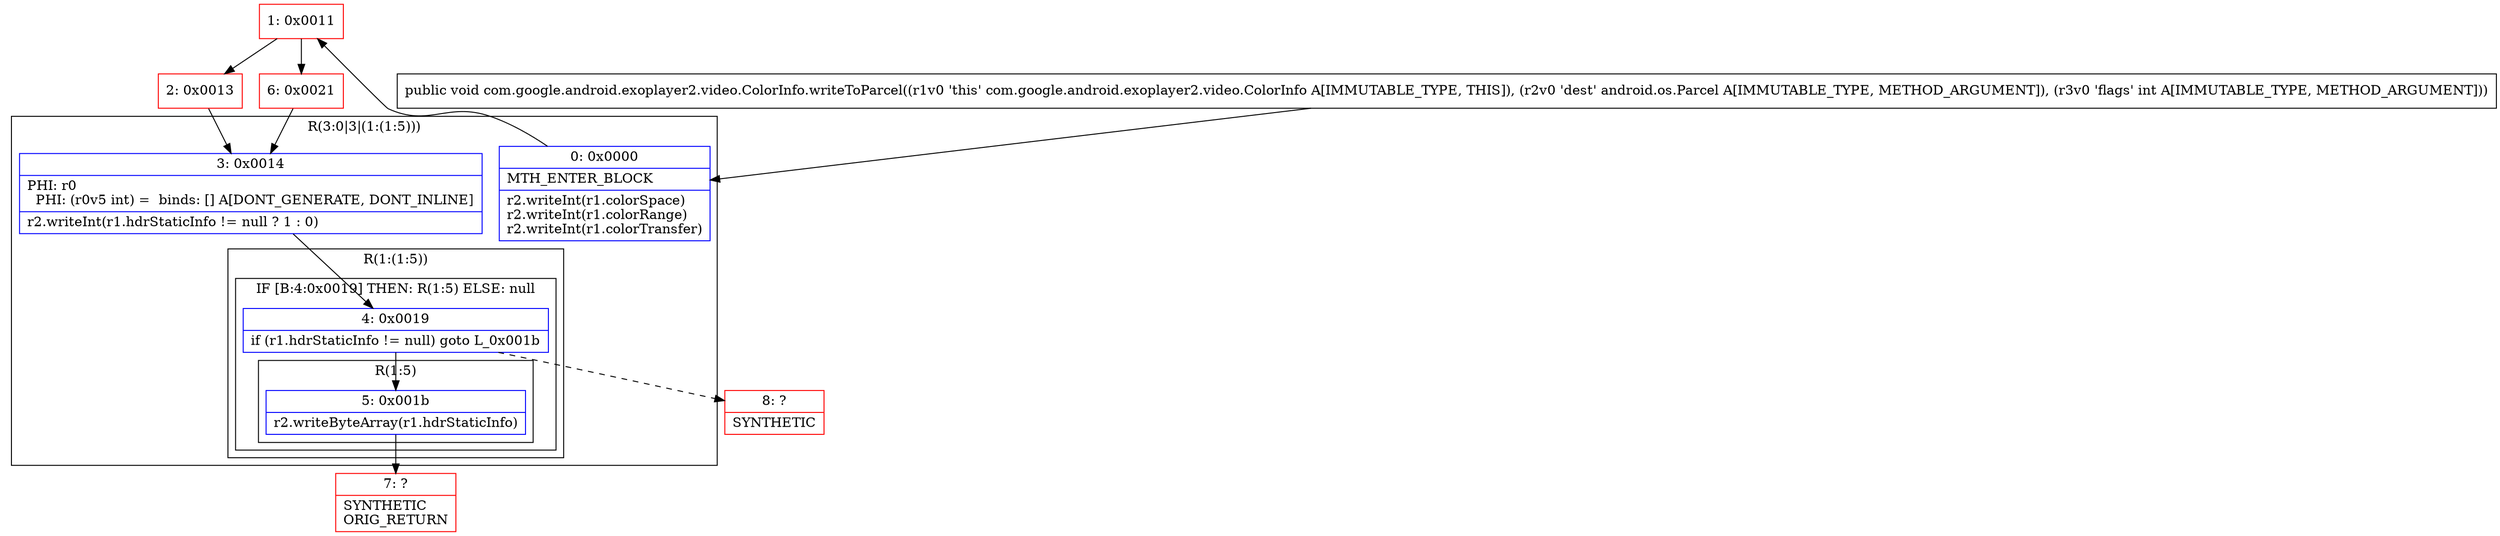 digraph "CFG forcom.google.android.exoplayer2.video.ColorInfo.writeToParcel(Landroid\/os\/Parcel;I)V" {
subgraph cluster_Region_587274713 {
label = "R(3:0|3|(1:(1:5)))";
node [shape=record,color=blue];
Node_0 [shape=record,label="{0\:\ 0x0000|MTH_ENTER_BLOCK\l|r2.writeInt(r1.colorSpace)\lr2.writeInt(r1.colorRange)\lr2.writeInt(r1.colorTransfer)\l}"];
Node_3 [shape=record,label="{3\:\ 0x0014|PHI: r0 \l  PHI: (r0v5 int) =  binds: [] A[DONT_GENERATE, DONT_INLINE]\l|r2.writeInt(r1.hdrStaticInfo != null ? 1 : 0)\l}"];
subgraph cluster_Region_982575706 {
label = "R(1:(1:5))";
node [shape=record,color=blue];
subgraph cluster_IfRegion_876510135 {
label = "IF [B:4:0x0019] THEN: R(1:5) ELSE: null";
node [shape=record,color=blue];
Node_4 [shape=record,label="{4\:\ 0x0019|if (r1.hdrStaticInfo != null) goto L_0x001b\l}"];
subgraph cluster_Region_713224138 {
label = "R(1:5)";
node [shape=record,color=blue];
Node_5 [shape=record,label="{5\:\ 0x001b|r2.writeByteArray(r1.hdrStaticInfo)\l}"];
}
}
}
}
Node_1 [shape=record,color=red,label="{1\:\ 0x0011}"];
Node_2 [shape=record,color=red,label="{2\:\ 0x0013}"];
Node_6 [shape=record,color=red,label="{6\:\ 0x0021}"];
Node_7 [shape=record,color=red,label="{7\:\ ?|SYNTHETIC\lORIG_RETURN\l}"];
Node_8 [shape=record,color=red,label="{8\:\ ?|SYNTHETIC\l}"];
MethodNode[shape=record,label="{public void com.google.android.exoplayer2.video.ColorInfo.writeToParcel((r1v0 'this' com.google.android.exoplayer2.video.ColorInfo A[IMMUTABLE_TYPE, THIS]), (r2v0 'dest' android.os.Parcel A[IMMUTABLE_TYPE, METHOD_ARGUMENT]), (r3v0 'flags' int A[IMMUTABLE_TYPE, METHOD_ARGUMENT])) }"];
MethodNode -> Node_0;
Node_0 -> Node_1;
Node_3 -> Node_4;
Node_4 -> Node_5;
Node_4 -> Node_8[style=dashed];
Node_5 -> Node_7;
Node_1 -> Node_2;
Node_1 -> Node_6;
Node_2 -> Node_3;
Node_6 -> Node_3;
}

